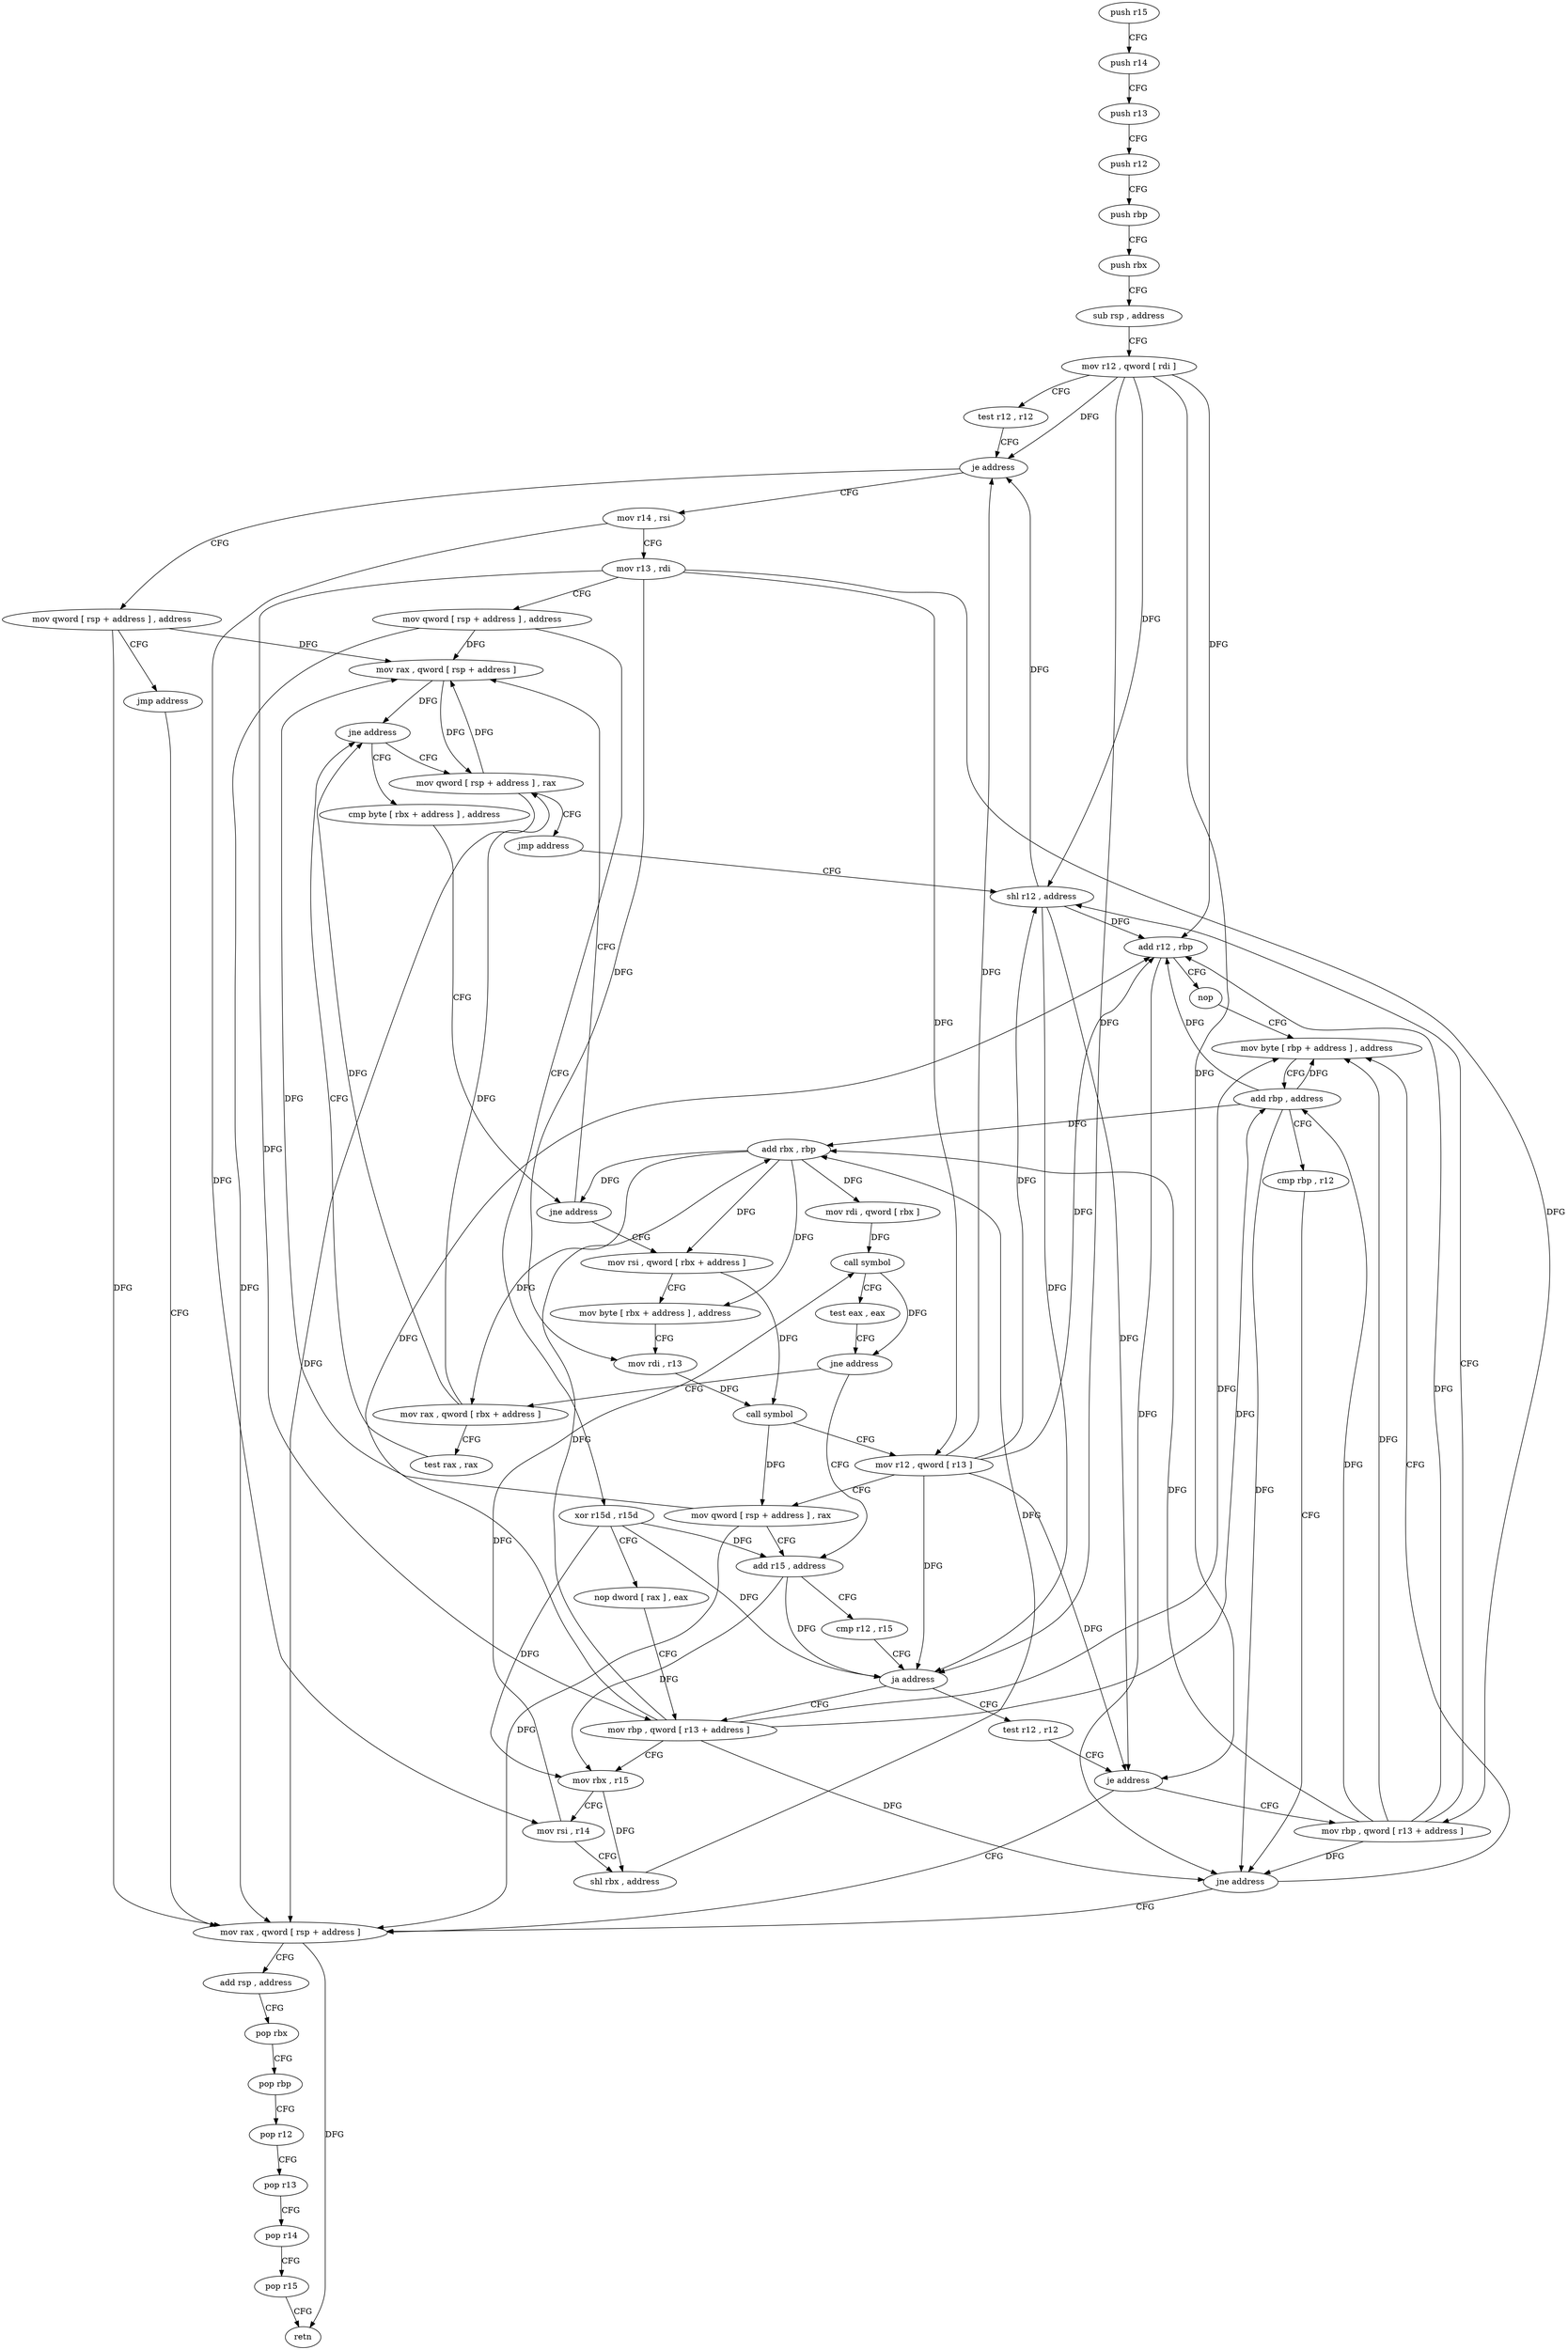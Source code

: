 digraph "func" {
"151008" [label = "push r15" ]
"151010" [label = "push r14" ]
"151012" [label = "push r13" ]
"151014" [label = "push r12" ]
"151016" [label = "push rbp" ]
"151017" [label = "push rbx" ]
"151018" [label = "sub rsp , address" ]
"151022" [label = "mov r12 , qword [ rdi ]" ]
"151025" [label = "test r12 , r12" ]
"151028" [label = "je address" ]
"151204" [label = "mov qword [ rsp + address ] , address" ]
"151034" [label = "mov r14 , rsi" ]
"151213" [label = "jmp address" ]
"151165" [label = "mov rax , qword [ rsp + address ]" ]
"151037" [label = "mov r13 , rdi" ]
"151040" [label = "mov qword [ rsp + address ] , address" ]
"151049" [label = "xor r15d , r15d" ]
"151052" [label = "nop dword [ rax ] , eax" ]
"151056" [label = "mov rbp , qword [ r13 + address ]" ]
"151170" [label = "add rsp , address" ]
"151174" [label = "pop rbx" ]
"151175" [label = "pop rbp" ]
"151176" [label = "pop r12" ]
"151178" [label = "pop r13" ]
"151180" [label = "pop r14" ]
"151182" [label = "pop r15" ]
"151184" [label = "retn" ]
"151125" [label = "add r15 , address" ]
"151129" [label = "cmp r12 , r15" ]
"151132" [label = "ja address" ]
"151134" [label = "test r12 , r12" ]
"151085" [label = "mov rax , qword [ rbx + address ]" ]
"151089" [label = "test rax , rax" ]
"151092" [label = "jne address" ]
"151197" [label = "mov qword [ rsp + address ] , rax" ]
"151094" [label = "cmp byte [ rbx + address ] , address" ]
"151060" [label = "mov rbx , r15" ]
"151063" [label = "mov rsi , r14" ]
"151066" [label = "shl rbx , address" ]
"151070" [label = "add rbx , rbp" ]
"151073" [label = "mov rdi , qword [ rbx ]" ]
"151076" [label = "call symbol" ]
"151081" [label = "test eax , eax" ]
"151083" [label = "jne address" ]
"151137" [label = "je address" ]
"151139" [label = "mov rbp , qword [ r13 + address ]" ]
"151202" [label = "jmp address" ]
"151143" [label = "shl r12 , address" ]
"151098" [label = "jne address" ]
"151192" [label = "mov rax , qword [ rsp + address ]" ]
"151100" [label = "mov rsi , qword [ rbx + address ]" ]
"151147" [label = "add r12 , rbp" ]
"151150" [label = "nop" ]
"151152" [label = "mov byte [ rbp + address ] , address" ]
"151104" [label = "mov byte [ rbx + address ] , address" ]
"151108" [label = "mov rdi , r13" ]
"151111" [label = "call symbol" ]
"151116" [label = "mov r12 , qword [ r13 ]" ]
"151120" [label = "mov qword [ rsp + address ] , rax" ]
"151156" [label = "add rbp , address" ]
"151160" [label = "cmp rbp , r12" ]
"151163" [label = "jne address" ]
"151008" -> "151010" [ label = "CFG" ]
"151010" -> "151012" [ label = "CFG" ]
"151012" -> "151014" [ label = "CFG" ]
"151014" -> "151016" [ label = "CFG" ]
"151016" -> "151017" [ label = "CFG" ]
"151017" -> "151018" [ label = "CFG" ]
"151018" -> "151022" [ label = "CFG" ]
"151022" -> "151025" [ label = "CFG" ]
"151022" -> "151028" [ label = "DFG" ]
"151022" -> "151132" [ label = "DFG" ]
"151022" -> "151137" [ label = "DFG" ]
"151022" -> "151143" [ label = "DFG" ]
"151022" -> "151147" [ label = "DFG" ]
"151025" -> "151028" [ label = "CFG" ]
"151028" -> "151204" [ label = "CFG" ]
"151028" -> "151034" [ label = "CFG" ]
"151204" -> "151213" [ label = "CFG" ]
"151204" -> "151165" [ label = "DFG" ]
"151204" -> "151192" [ label = "DFG" ]
"151034" -> "151037" [ label = "CFG" ]
"151034" -> "151063" [ label = "DFG" ]
"151213" -> "151165" [ label = "CFG" ]
"151165" -> "151170" [ label = "CFG" ]
"151165" -> "151184" [ label = "DFG" ]
"151037" -> "151040" [ label = "CFG" ]
"151037" -> "151056" [ label = "DFG" ]
"151037" -> "151139" [ label = "DFG" ]
"151037" -> "151108" [ label = "DFG" ]
"151037" -> "151116" [ label = "DFG" ]
"151040" -> "151049" [ label = "CFG" ]
"151040" -> "151165" [ label = "DFG" ]
"151040" -> "151192" [ label = "DFG" ]
"151049" -> "151052" [ label = "CFG" ]
"151049" -> "151060" [ label = "DFG" ]
"151049" -> "151125" [ label = "DFG" ]
"151049" -> "151132" [ label = "DFG" ]
"151052" -> "151056" [ label = "CFG" ]
"151056" -> "151060" [ label = "CFG" ]
"151056" -> "151070" [ label = "DFG" ]
"151056" -> "151147" [ label = "DFG" ]
"151056" -> "151152" [ label = "DFG" ]
"151056" -> "151156" [ label = "DFG" ]
"151056" -> "151163" [ label = "DFG" ]
"151170" -> "151174" [ label = "CFG" ]
"151174" -> "151175" [ label = "CFG" ]
"151175" -> "151176" [ label = "CFG" ]
"151176" -> "151178" [ label = "CFG" ]
"151178" -> "151180" [ label = "CFG" ]
"151180" -> "151182" [ label = "CFG" ]
"151182" -> "151184" [ label = "CFG" ]
"151125" -> "151129" [ label = "CFG" ]
"151125" -> "151060" [ label = "DFG" ]
"151125" -> "151132" [ label = "DFG" ]
"151129" -> "151132" [ label = "CFG" ]
"151132" -> "151056" [ label = "CFG" ]
"151132" -> "151134" [ label = "CFG" ]
"151134" -> "151137" [ label = "CFG" ]
"151085" -> "151089" [ label = "CFG" ]
"151085" -> "151092" [ label = "DFG" ]
"151085" -> "151197" [ label = "DFG" ]
"151089" -> "151092" [ label = "CFG" ]
"151092" -> "151197" [ label = "CFG" ]
"151092" -> "151094" [ label = "CFG" ]
"151197" -> "151202" [ label = "CFG" ]
"151197" -> "151165" [ label = "DFG" ]
"151197" -> "151192" [ label = "DFG" ]
"151094" -> "151098" [ label = "CFG" ]
"151060" -> "151063" [ label = "CFG" ]
"151060" -> "151066" [ label = "DFG" ]
"151063" -> "151066" [ label = "CFG" ]
"151063" -> "151076" [ label = "DFG" ]
"151066" -> "151070" [ label = "DFG" ]
"151070" -> "151073" [ label = "DFG" ]
"151070" -> "151085" [ label = "DFG" ]
"151070" -> "151098" [ label = "DFG" ]
"151070" -> "151100" [ label = "DFG" ]
"151070" -> "151104" [ label = "DFG" ]
"151073" -> "151076" [ label = "DFG" ]
"151076" -> "151081" [ label = "CFG" ]
"151076" -> "151083" [ label = "DFG" ]
"151081" -> "151083" [ label = "CFG" ]
"151083" -> "151125" [ label = "CFG" ]
"151083" -> "151085" [ label = "CFG" ]
"151137" -> "151165" [ label = "CFG" ]
"151137" -> "151139" [ label = "CFG" ]
"151139" -> "151143" [ label = "CFG" ]
"151139" -> "151070" [ label = "DFG" ]
"151139" -> "151147" [ label = "DFG" ]
"151139" -> "151152" [ label = "DFG" ]
"151139" -> "151156" [ label = "DFG" ]
"151139" -> "151163" [ label = "DFG" ]
"151202" -> "151143" [ label = "CFG" ]
"151143" -> "151147" [ label = "DFG" ]
"151143" -> "151028" [ label = "DFG" ]
"151143" -> "151137" [ label = "DFG" ]
"151143" -> "151132" [ label = "DFG" ]
"151098" -> "151192" [ label = "CFG" ]
"151098" -> "151100" [ label = "CFG" ]
"151192" -> "151197" [ label = "DFG" ]
"151192" -> "151092" [ label = "DFG" ]
"151100" -> "151104" [ label = "CFG" ]
"151100" -> "151111" [ label = "DFG" ]
"151147" -> "151150" [ label = "CFG" ]
"151147" -> "151163" [ label = "DFG" ]
"151150" -> "151152" [ label = "CFG" ]
"151152" -> "151156" [ label = "CFG" ]
"151104" -> "151108" [ label = "CFG" ]
"151108" -> "151111" [ label = "DFG" ]
"151111" -> "151116" [ label = "CFG" ]
"151111" -> "151120" [ label = "DFG" ]
"151116" -> "151120" [ label = "CFG" ]
"151116" -> "151028" [ label = "DFG" ]
"151116" -> "151137" [ label = "DFG" ]
"151116" -> "151143" [ label = "DFG" ]
"151116" -> "151132" [ label = "DFG" ]
"151116" -> "151147" [ label = "DFG" ]
"151120" -> "151125" [ label = "CFG" ]
"151120" -> "151165" [ label = "DFG" ]
"151120" -> "151192" [ label = "DFG" ]
"151156" -> "151160" [ label = "CFG" ]
"151156" -> "151070" [ label = "DFG" ]
"151156" -> "151147" [ label = "DFG" ]
"151156" -> "151152" [ label = "DFG" ]
"151156" -> "151163" [ label = "DFG" ]
"151160" -> "151163" [ label = "CFG" ]
"151163" -> "151152" [ label = "CFG" ]
"151163" -> "151165" [ label = "CFG" ]
}
